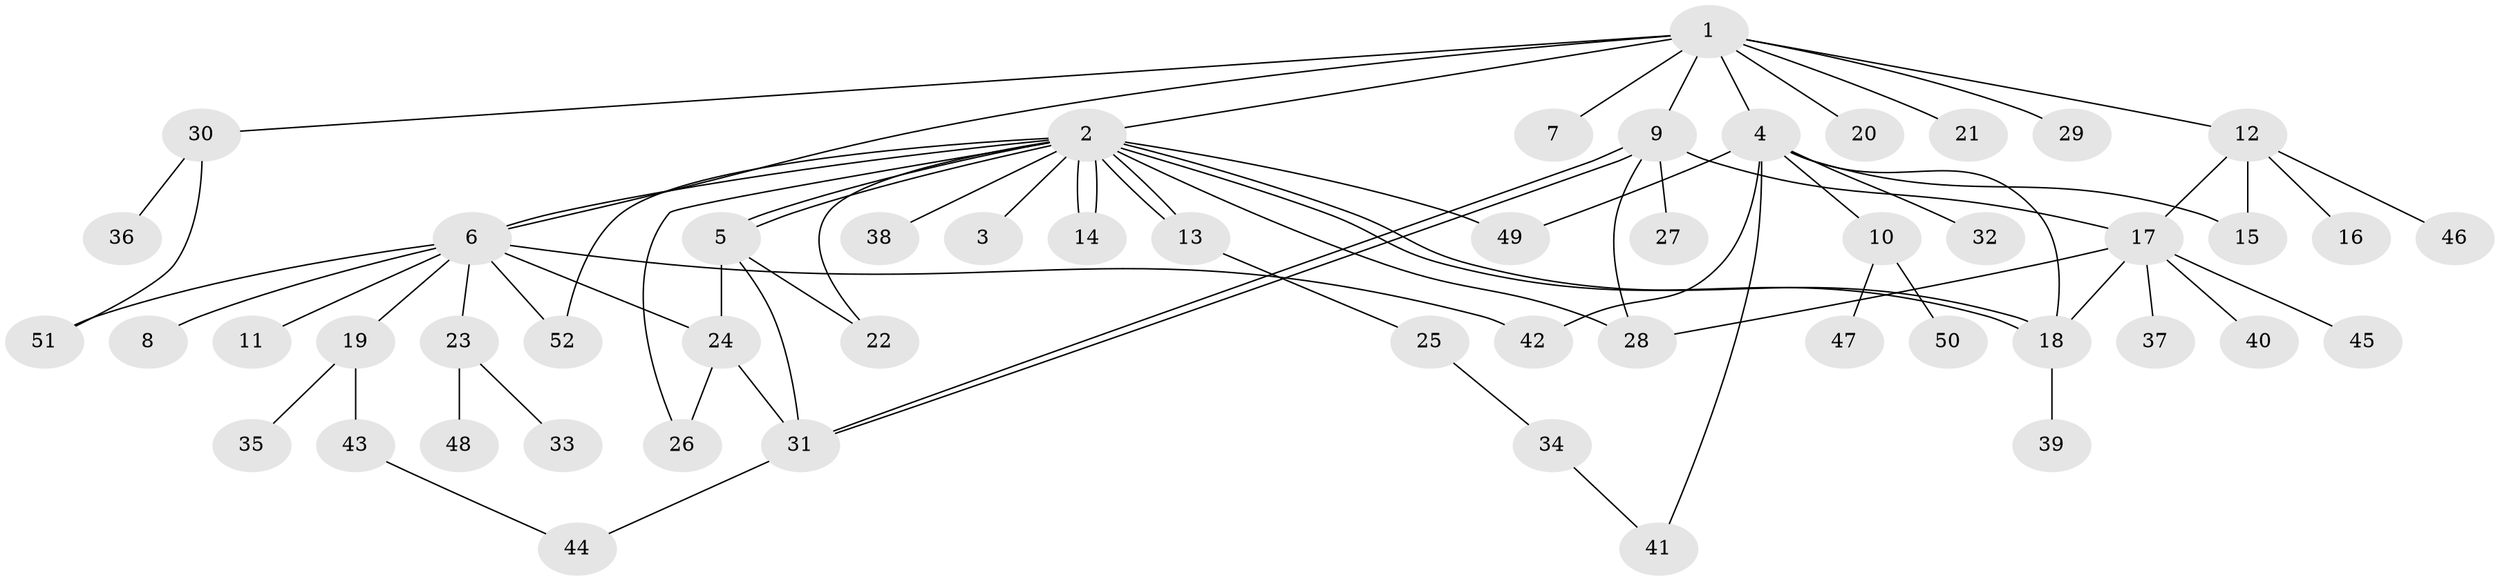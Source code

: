 // coarse degree distribution, {10: 0.045454545454545456, 4: 0.13636363636363635, 5: 0.045454545454545456, 6: 0.045454545454545456, 1: 0.2727272727272727, 3: 0.22727272727272727, 2: 0.22727272727272727}
// Generated by graph-tools (version 1.1) at 2025/50/03/04/25 22:50:05]
// undirected, 52 vertices, 74 edges
graph export_dot {
  node [color=gray90,style=filled];
  1;
  2;
  3;
  4;
  5;
  6;
  7;
  8;
  9;
  10;
  11;
  12;
  13;
  14;
  15;
  16;
  17;
  18;
  19;
  20;
  21;
  22;
  23;
  24;
  25;
  26;
  27;
  28;
  29;
  30;
  31;
  32;
  33;
  34;
  35;
  36;
  37;
  38;
  39;
  40;
  41;
  42;
  43;
  44;
  45;
  46;
  47;
  48;
  49;
  50;
  51;
  52;
  1 -- 2;
  1 -- 4;
  1 -- 6;
  1 -- 7;
  1 -- 9;
  1 -- 12;
  1 -- 20;
  1 -- 21;
  1 -- 29;
  1 -- 30;
  2 -- 3;
  2 -- 5;
  2 -- 5;
  2 -- 6;
  2 -- 13;
  2 -- 13;
  2 -- 14;
  2 -- 14;
  2 -- 18;
  2 -- 18;
  2 -- 22;
  2 -- 26;
  2 -- 28;
  2 -- 38;
  2 -- 49;
  2 -- 52;
  4 -- 10;
  4 -- 15;
  4 -- 18;
  4 -- 32;
  4 -- 41;
  4 -- 42;
  4 -- 49;
  5 -- 22;
  5 -- 24;
  5 -- 31;
  6 -- 8;
  6 -- 11;
  6 -- 19;
  6 -- 23;
  6 -- 24;
  6 -- 42;
  6 -- 51;
  6 -- 52;
  9 -- 17;
  9 -- 27;
  9 -- 28;
  9 -- 31;
  9 -- 31;
  10 -- 47;
  10 -- 50;
  12 -- 15;
  12 -- 16;
  12 -- 17;
  12 -- 46;
  13 -- 25;
  17 -- 18;
  17 -- 28;
  17 -- 37;
  17 -- 40;
  17 -- 45;
  18 -- 39;
  19 -- 35;
  19 -- 43;
  23 -- 33;
  23 -- 48;
  24 -- 26;
  24 -- 31;
  25 -- 34;
  30 -- 36;
  30 -- 51;
  31 -- 44;
  34 -- 41;
  43 -- 44;
}
